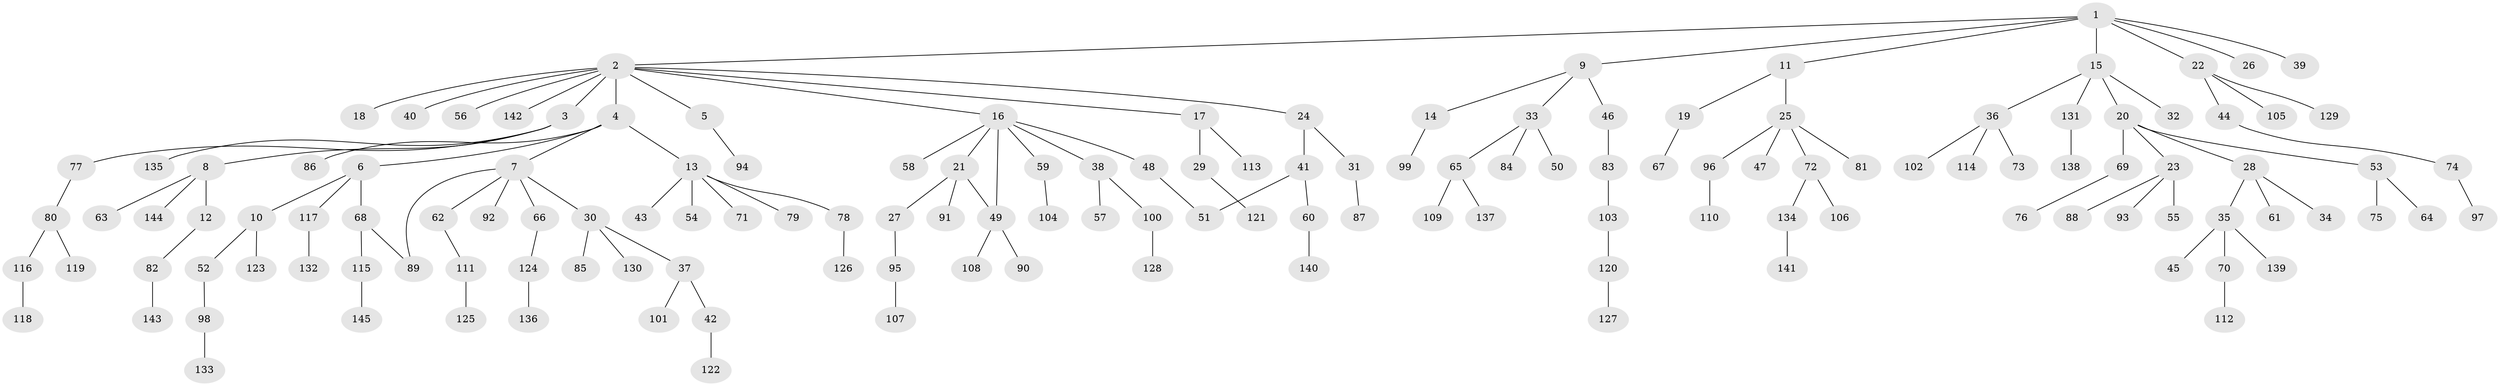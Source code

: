 // coarse degree distribution, {6: 0.030303030303030304, 13: 0.010101010101010102, 4: 0.030303030303030304, 1: 0.5858585858585859, 5: 0.030303030303030304, 3: 0.1111111111111111, 2: 0.18181818181818182, 8: 0.010101010101010102, 7: 0.010101010101010102}
// Generated by graph-tools (version 1.1) at 2025/23/03/03/25 07:23:32]
// undirected, 145 vertices, 147 edges
graph export_dot {
graph [start="1"]
  node [color=gray90,style=filled];
  1;
  2;
  3;
  4;
  5;
  6;
  7;
  8;
  9;
  10;
  11;
  12;
  13;
  14;
  15;
  16;
  17;
  18;
  19;
  20;
  21;
  22;
  23;
  24;
  25;
  26;
  27;
  28;
  29;
  30;
  31;
  32;
  33;
  34;
  35;
  36;
  37;
  38;
  39;
  40;
  41;
  42;
  43;
  44;
  45;
  46;
  47;
  48;
  49;
  50;
  51;
  52;
  53;
  54;
  55;
  56;
  57;
  58;
  59;
  60;
  61;
  62;
  63;
  64;
  65;
  66;
  67;
  68;
  69;
  70;
  71;
  72;
  73;
  74;
  75;
  76;
  77;
  78;
  79;
  80;
  81;
  82;
  83;
  84;
  85;
  86;
  87;
  88;
  89;
  90;
  91;
  92;
  93;
  94;
  95;
  96;
  97;
  98;
  99;
  100;
  101;
  102;
  103;
  104;
  105;
  106;
  107;
  108;
  109;
  110;
  111;
  112;
  113;
  114;
  115;
  116;
  117;
  118;
  119;
  120;
  121;
  122;
  123;
  124;
  125;
  126;
  127;
  128;
  129;
  130;
  131;
  132;
  133;
  134;
  135;
  136;
  137;
  138;
  139;
  140;
  141;
  142;
  143;
  144;
  145;
  1 -- 2;
  1 -- 9;
  1 -- 11;
  1 -- 15;
  1 -- 22;
  1 -- 26;
  1 -- 39;
  2 -- 3;
  2 -- 4;
  2 -- 5;
  2 -- 16;
  2 -- 17;
  2 -- 18;
  2 -- 24;
  2 -- 40;
  2 -- 56;
  2 -- 142;
  3 -- 8;
  3 -- 77;
  3 -- 135;
  4 -- 6;
  4 -- 7;
  4 -- 13;
  4 -- 86;
  5 -- 94;
  6 -- 10;
  6 -- 68;
  6 -- 117;
  7 -- 30;
  7 -- 62;
  7 -- 66;
  7 -- 92;
  7 -- 89;
  8 -- 12;
  8 -- 63;
  8 -- 144;
  9 -- 14;
  9 -- 33;
  9 -- 46;
  10 -- 52;
  10 -- 123;
  11 -- 19;
  11 -- 25;
  12 -- 82;
  13 -- 43;
  13 -- 54;
  13 -- 71;
  13 -- 78;
  13 -- 79;
  14 -- 99;
  15 -- 20;
  15 -- 32;
  15 -- 36;
  15 -- 131;
  16 -- 21;
  16 -- 38;
  16 -- 48;
  16 -- 49;
  16 -- 58;
  16 -- 59;
  17 -- 29;
  17 -- 113;
  19 -- 67;
  20 -- 23;
  20 -- 28;
  20 -- 53;
  20 -- 69;
  21 -- 27;
  21 -- 91;
  21 -- 49;
  22 -- 44;
  22 -- 105;
  22 -- 129;
  23 -- 55;
  23 -- 88;
  23 -- 93;
  24 -- 31;
  24 -- 41;
  25 -- 47;
  25 -- 72;
  25 -- 81;
  25 -- 96;
  27 -- 95;
  28 -- 34;
  28 -- 35;
  28 -- 61;
  29 -- 121;
  30 -- 37;
  30 -- 85;
  30 -- 130;
  31 -- 87;
  33 -- 50;
  33 -- 65;
  33 -- 84;
  35 -- 45;
  35 -- 70;
  35 -- 139;
  36 -- 73;
  36 -- 102;
  36 -- 114;
  37 -- 42;
  37 -- 101;
  38 -- 57;
  38 -- 100;
  41 -- 60;
  41 -- 51;
  42 -- 122;
  44 -- 74;
  46 -- 83;
  48 -- 51;
  49 -- 90;
  49 -- 108;
  52 -- 98;
  53 -- 64;
  53 -- 75;
  59 -- 104;
  60 -- 140;
  62 -- 111;
  65 -- 109;
  65 -- 137;
  66 -- 124;
  68 -- 89;
  68 -- 115;
  69 -- 76;
  70 -- 112;
  72 -- 106;
  72 -- 134;
  74 -- 97;
  77 -- 80;
  78 -- 126;
  80 -- 116;
  80 -- 119;
  82 -- 143;
  83 -- 103;
  95 -- 107;
  96 -- 110;
  98 -- 133;
  100 -- 128;
  103 -- 120;
  111 -- 125;
  115 -- 145;
  116 -- 118;
  117 -- 132;
  120 -- 127;
  124 -- 136;
  131 -- 138;
  134 -- 141;
}
